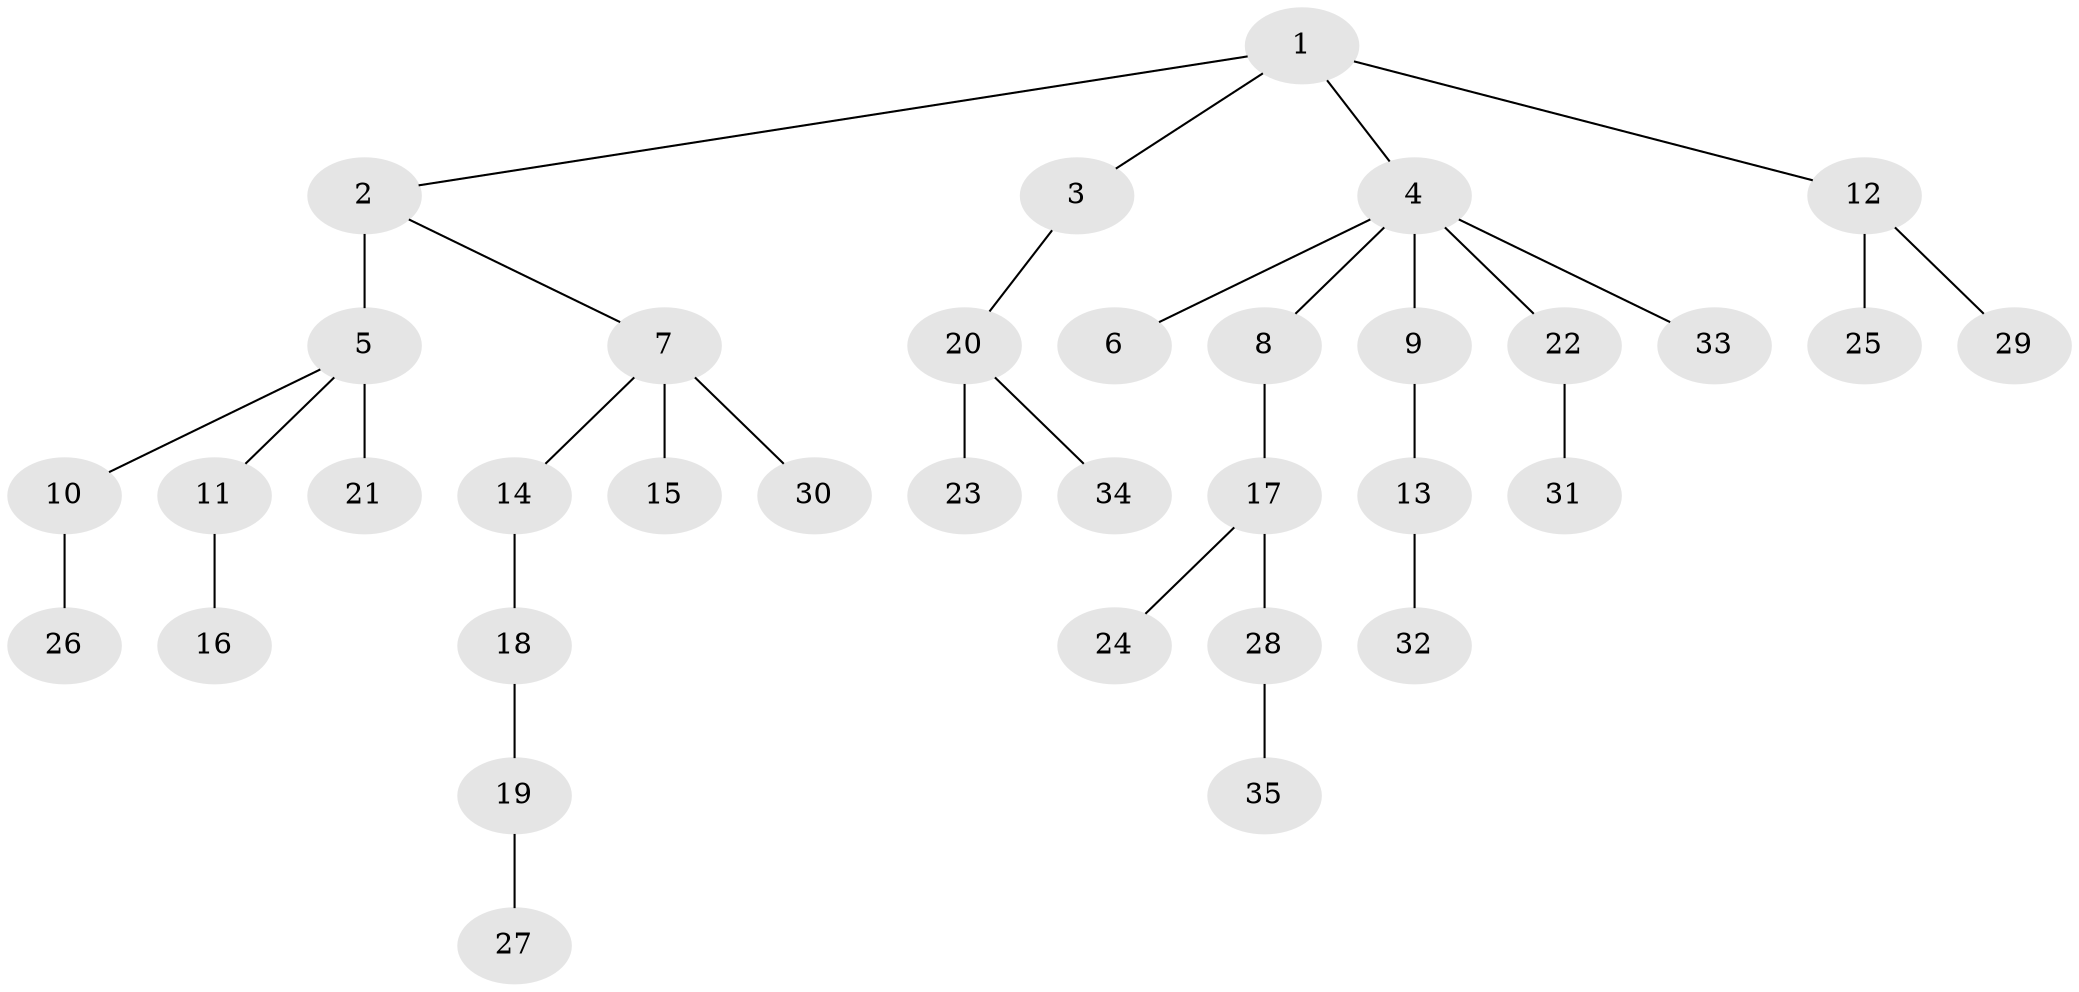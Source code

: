 // original degree distribution, {5: 0.03508771929824561, 8: 0.017543859649122806, 2: 0.24561403508771928, 4: 0.08771929824561403, 3: 0.10526315789473684, 1: 0.5087719298245614}
// Generated by graph-tools (version 1.1) at 2025/51/03/04/25 22:51:27]
// undirected, 35 vertices, 34 edges
graph export_dot {
  node [color=gray90,style=filled];
  1;
  2;
  3;
  4;
  5;
  6;
  7;
  8;
  9;
  10;
  11;
  12;
  13;
  14;
  15;
  16;
  17;
  18;
  19;
  20;
  21;
  22;
  23;
  24;
  25;
  26;
  27;
  28;
  29;
  30;
  31;
  32;
  33;
  34;
  35;
  1 -- 2 [weight=1.0];
  1 -- 3 [weight=1.0];
  1 -- 4 [weight=1.0];
  1 -- 12 [weight=1.0];
  2 -- 5 [weight=4.0];
  2 -- 7 [weight=1.0];
  3 -- 20 [weight=1.0];
  4 -- 6 [weight=1.0];
  4 -- 8 [weight=1.0];
  4 -- 9 [weight=5.0];
  4 -- 22 [weight=1.0];
  4 -- 33 [weight=1.0];
  5 -- 10 [weight=1.0];
  5 -- 11 [weight=1.0];
  5 -- 21 [weight=1.0];
  7 -- 14 [weight=1.0];
  7 -- 15 [weight=2.0];
  7 -- 30 [weight=1.0];
  8 -- 17 [weight=1.0];
  9 -- 13 [weight=1.0];
  10 -- 26 [weight=1.0];
  11 -- 16 [weight=1.0];
  12 -- 25 [weight=2.0];
  12 -- 29 [weight=1.0];
  13 -- 32 [weight=1.0];
  14 -- 18 [weight=1.0];
  17 -- 24 [weight=1.0];
  17 -- 28 [weight=1.0];
  18 -- 19 [weight=2.0];
  19 -- 27 [weight=2.0];
  20 -- 23 [weight=2.0];
  20 -- 34 [weight=1.0];
  22 -- 31 [weight=1.0];
  28 -- 35 [weight=1.0];
}

